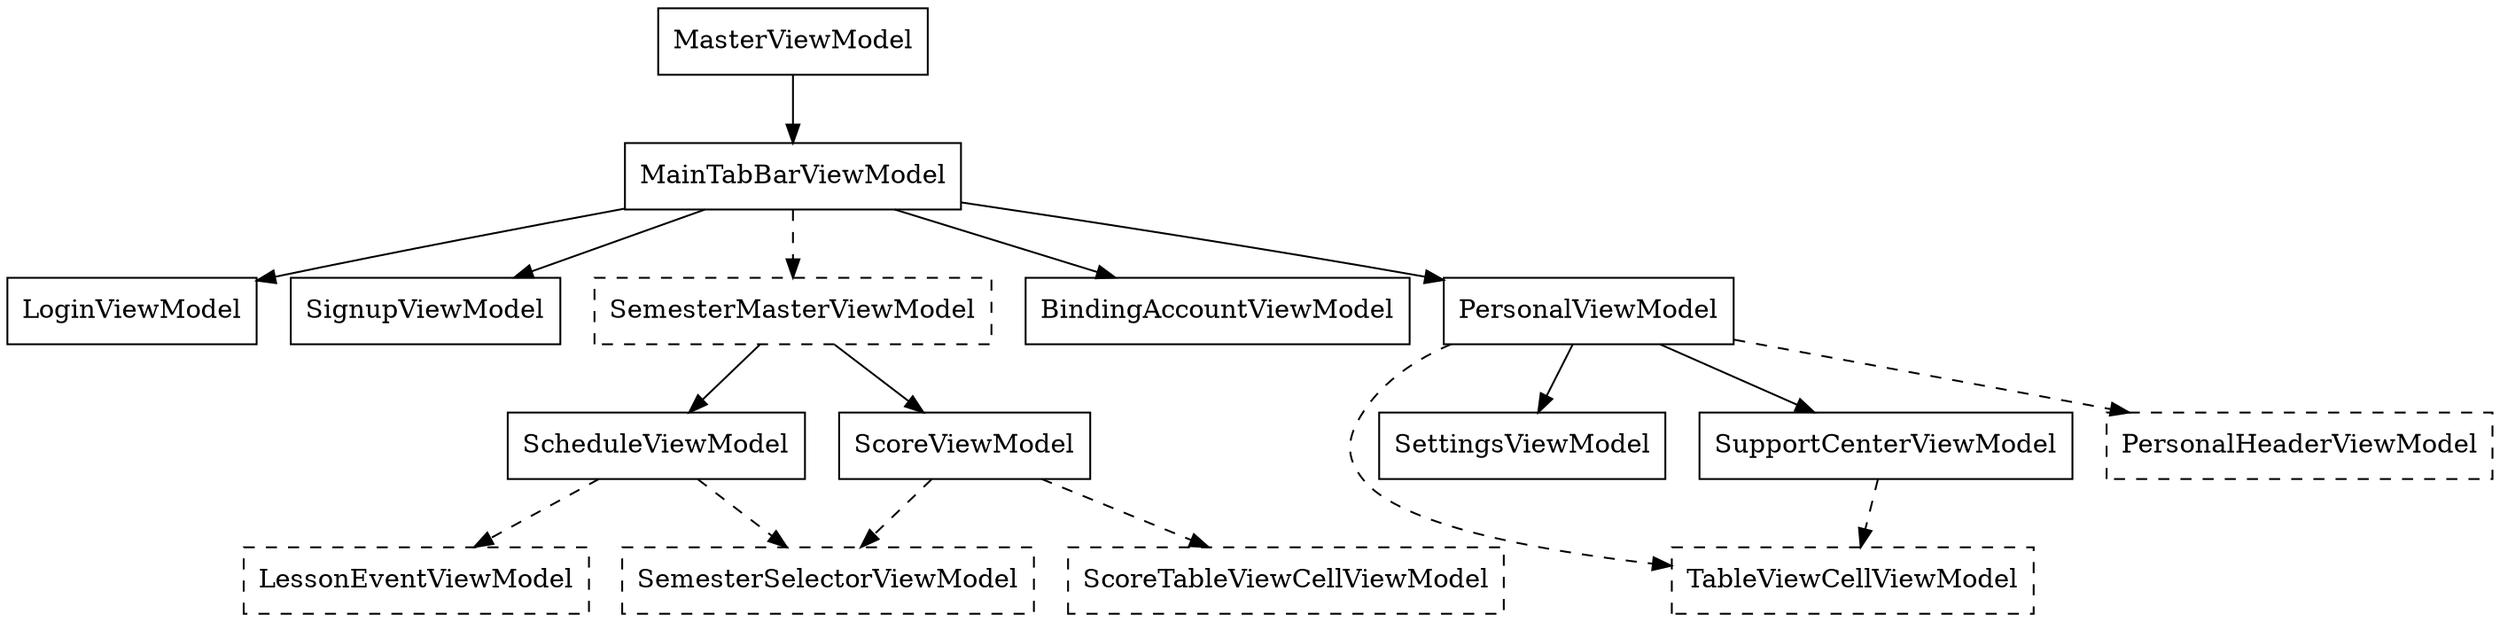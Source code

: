 digraph ViewModel{
	node[shape = record];

	MasterViewModel->MainTabBarViewModel;

	MainTabBarViewModel->LoginViewModel;
	MainTabBarViewModel->SignupViewModel;
	MainTabBarViewModel->SemesterMasterViewModel[style = dashed];
	MainTabBarViewModel->BindingAccountViewModel;
	MainTabBarViewModel->PersonalViewModel;

	SemesterMasterViewModel[style = dashed];
	SemesterMasterViewModel->ScheduleViewModel;
	SemesterMasterViewModel->ScoreViewModel;

	ScheduleViewModel->LessonEventViewModel[style = dashed];
	ScheduleViewModel->SemesterSelectorViewModel[style = dashed];
	LessonEventViewModel[style = dashed];

	ScoreViewModel->ScoreTableViewCellViewModel[style = dashed];
	ScoreViewModel->SemesterSelectorViewModel[style = dashed];
	ScoreTableViewCellViewModel[style = dashed];

	SemesterSelectorViewModel[style = dashed];

	TableViewCellViewModel[style = dashed];

	PersonalViewModel->SettingsViewModel;
	PersonalViewModel->SupportCenterViewModel;
	PersonalViewModel->PersonalHeaderViewModel[style = dashed];
	PersonalViewModel->TableViewCellViewModel[style = dashed];
	PersonalHeaderViewModel[style = dashed];

	SupportCenterViewModel->TableViewCellViewModel[style = dashed];
}
